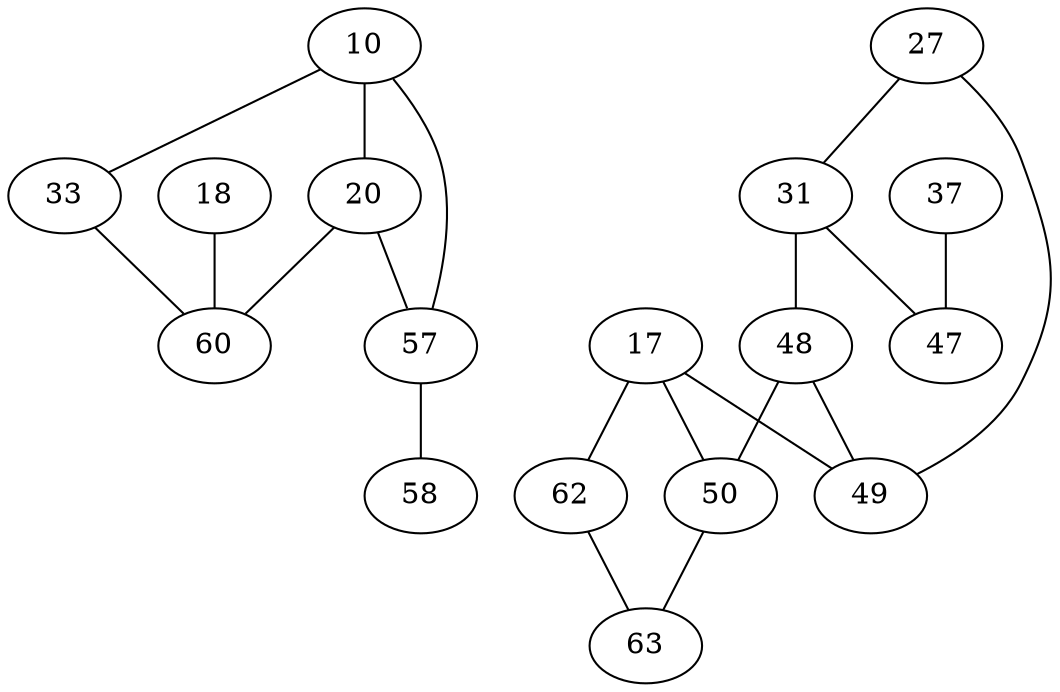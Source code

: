 graph G {
  20 [pos="-1.124089,-0.933428!"];
  20 -- 60;
  20 -- 57;
  10 [pos="-3.359559,-0.693364!"];
  10 -- 20;
  10 -- 33;
  10 -- 57;
  33 [pos="-4.473766,-3.213670!"];
  33 -- 60;
  37 [pos="-3.157106,-10.417322!"];
  37 -- 47;
  47 [pos="-0.611640,-11.410419!"];
  48 [pos="-1.620749,-16.571543!"];
  48 -- 49;
  48 -- 50;
  58 [pos="-4.021310,1.290849!"];
  27 [pos="-3.995396,-13.919361!"];
  27 -- 31;
  27 -- 49;
  60 [pos="-1.184551,-4.104508!"];
  17 [pos="-3.569974,-19.313543!"];
  17 -- 62;
  17 -- 49;
  17 -- 50;
  63 [pos="-1.952459,-21.316245!"];
  57 [pos="-1.789833,1.058569!"];
  57 -- 58;
  31 [pos="-1.236331,-13.767324!"];
  31 -- 48;
  31 -- 47;
  62 [pos="-3.282886,-21.413422!"];
  62 -- 63;
  49 [pos="-4.717005,-16.674934!"];
  50 [pos="-1.598308,-19.157099!"];
  50 -- 63;
  18 [pos="-3.291582,-5.909322!"];
  18 -- 60;
}
